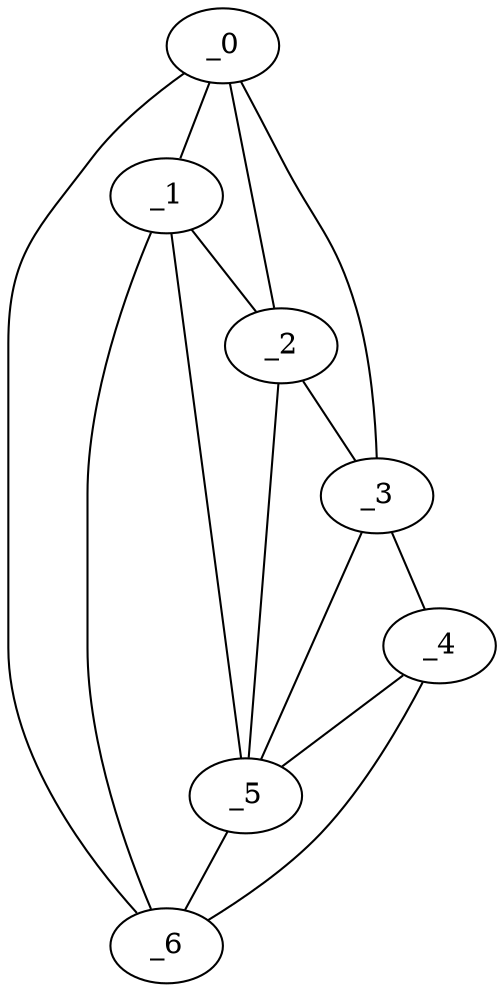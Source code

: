 graph "obj82__280.gxl" {
	_0	 [x=75,
		y=62];
	_1	 [x=78,
		y=55];
	_0 -- _1	 [valence=1];
	_2	 [x=83,
		y=28];
	_0 -- _2	 [valence=2];
	_3	 [x=84,
		y=21];
	_0 -- _3	 [valence=1];
	_6	 [x=97,
		y=16];
	_0 -- _6	 [valence=1];
	_1 -- _2	 [valence=1];
	_5	 [x=89,
		y=24];
	_1 -- _5	 [valence=2];
	_1 -- _6	 [valence=2];
	_2 -- _3	 [valence=1];
	_2 -- _5	 [valence=2];
	_4	 [x=86,
		y=13];
	_3 -- _4	 [valence=1];
	_3 -- _5	 [valence=2];
	_4 -- _5	 [valence=1];
	_4 -- _6	 [valence=1];
	_5 -- _6	 [valence=2];
}
